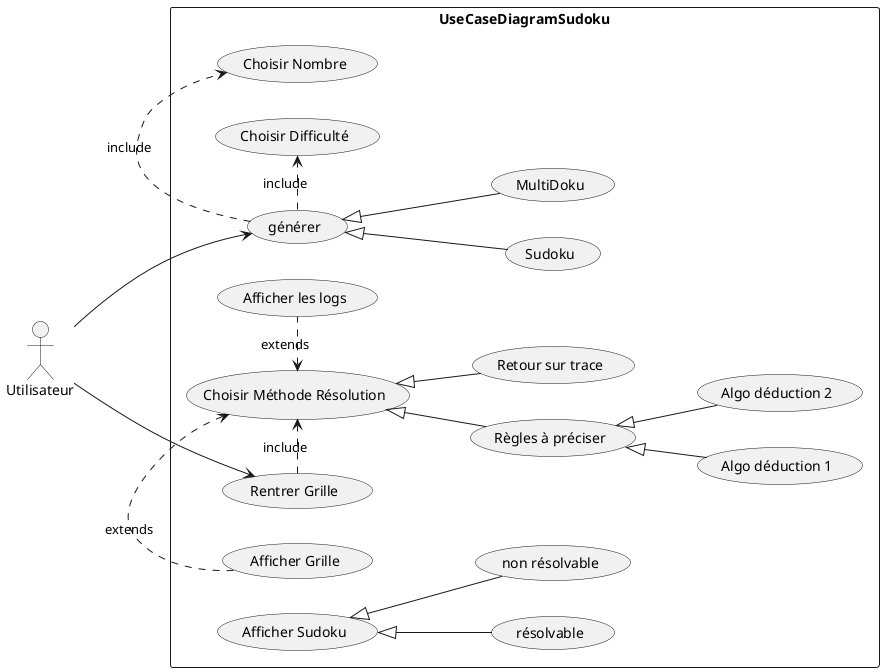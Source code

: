 @startuml
left to right direction

rectangle (UseCaseDiagramSudoku) {
    (générer) .> (Choisir Nombre) : include
    (générer) .> (Choisir Difficulté) : include
    (générer) <|-- (Sudoku)
    (générer) <|-- (MultiDoku)
    (Rentrer Grille) .> (Choisir Méthode Résolution) : include
    (Choisir Méthode Résolution) <|-- (Règles à préciser)
    (Règles à préciser) <|-- (Algo déduction 1)
    (Règles à préciser) <|-- (Algo déduction 2)
    (Choisir Méthode Résolution) <|-- (Retour sur trace)
    (Choisir Méthode Résolution) <. (Afficher les logs) : extends
    (Afficher Grille) .> (Choisir Méthode Résolution) : extends
    (Afficher Sudoku) <|-- (résolvable)
    (Afficher Sudoku) <|-- (non résolvable)
}
:Utilisateur: -->(générer)
:Utilisateur: -->(Rentrer Grille)

@enduml
